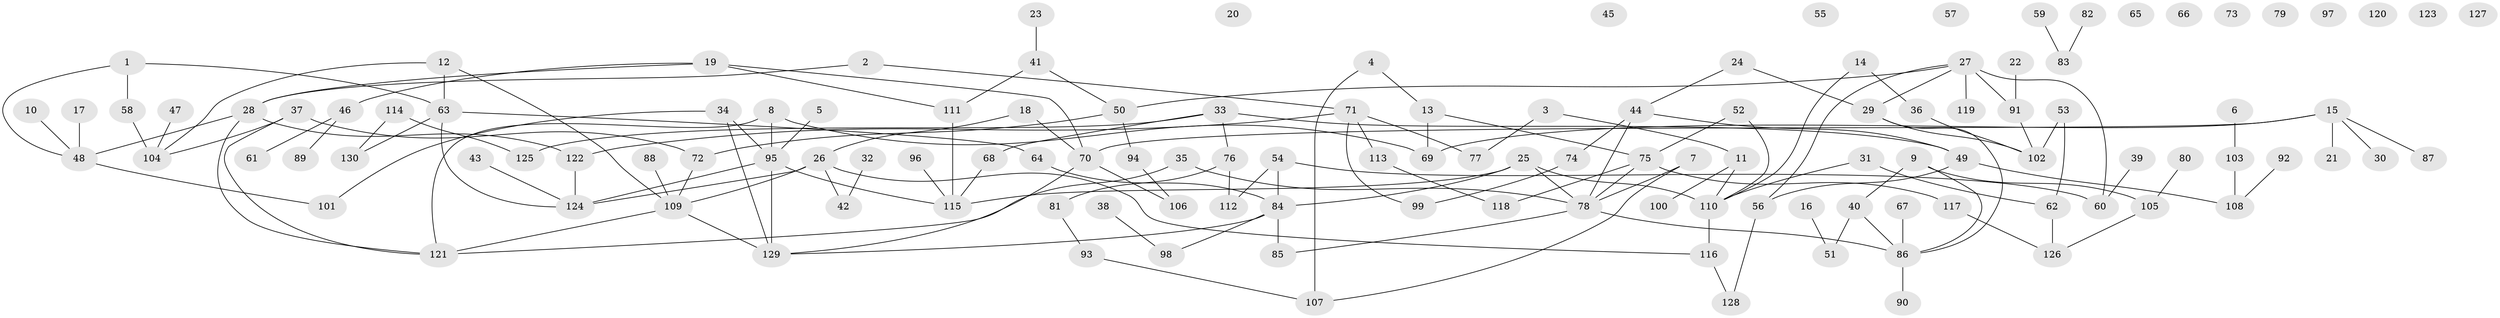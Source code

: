 // Generated by graph-tools (version 1.1) at 2025/33/03/09/25 02:33:56]
// undirected, 130 vertices, 159 edges
graph export_dot {
graph [start="1"]
  node [color=gray90,style=filled];
  1;
  2;
  3;
  4;
  5;
  6;
  7;
  8;
  9;
  10;
  11;
  12;
  13;
  14;
  15;
  16;
  17;
  18;
  19;
  20;
  21;
  22;
  23;
  24;
  25;
  26;
  27;
  28;
  29;
  30;
  31;
  32;
  33;
  34;
  35;
  36;
  37;
  38;
  39;
  40;
  41;
  42;
  43;
  44;
  45;
  46;
  47;
  48;
  49;
  50;
  51;
  52;
  53;
  54;
  55;
  56;
  57;
  58;
  59;
  60;
  61;
  62;
  63;
  64;
  65;
  66;
  67;
  68;
  69;
  70;
  71;
  72;
  73;
  74;
  75;
  76;
  77;
  78;
  79;
  80;
  81;
  82;
  83;
  84;
  85;
  86;
  87;
  88;
  89;
  90;
  91;
  92;
  93;
  94;
  95;
  96;
  97;
  98;
  99;
  100;
  101;
  102;
  103;
  104;
  105;
  106;
  107;
  108;
  109;
  110;
  111;
  112;
  113;
  114;
  115;
  116;
  117;
  118;
  119;
  120;
  121;
  122;
  123;
  124;
  125;
  126;
  127;
  128;
  129;
  130;
  1 -- 48;
  1 -- 58;
  1 -- 63;
  2 -- 28;
  2 -- 71;
  3 -- 11;
  3 -- 77;
  4 -- 13;
  4 -- 107;
  5 -- 95;
  6 -- 103;
  7 -- 78;
  7 -- 107;
  8 -- 69;
  8 -- 95;
  8 -- 121;
  9 -- 40;
  9 -- 86;
  9 -- 105;
  10 -- 48;
  11 -- 100;
  11 -- 110;
  12 -- 63;
  12 -- 104;
  12 -- 109;
  13 -- 69;
  13 -- 75;
  14 -- 36;
  14 -- 110;
  15 -- 21;
  15 -- 30;
  15 -- 69;
  15 -- 70;
  15 -- 87;
  16 -- 51;
  17 -- 48;
  18 -- 26;
  18 -- 70;
  19 -- 28;
  19 -- 46;
  19 -- 70;
  19 -- 111;
  22 -- 91;
  23 -- 41;
  24 -- 29;
  24 -- 44;
  25 -- 78;
  25 -- 84;
  25 -- 110;
  25 -- 115;
  26 -- 42;
  26 -- 109;
  26 -- 116;
  26 -- 124;
  27 -- 29;
  27 -- 50;
  27 -- 56;
  27 -- 60;
  27 -- 91;
  27 -- 119;
  28 -- 48;
  28 -- 121;
  28 -- 122;
  29 -- 86;
  29 -- 102;
  31 -- 62;
  31 -- 110;
  32 -- 42;
  33 -- 49;
  33 -- 68;
  33 -- 76;
  33 -- 125;
  34 -- 95;
  34 -- 101;
  34 -- 129;
  35 -- 78;
  35 -- 121;
  36 -- 102;
  37 -- 72;
  37 -- 104;
  37 -- 121;
  38 -- 98;
  39 -- 60;
  40 -- 51;
  40 -- 86;
  41 -- 50;
  41 -- 111;
  43 -- 124;
  44 -- 49;
  44 -- 74;
  44 -- 78;
  46 -- 61;
  46 -- 89;
  47 -- 104;
  48 -- 101;
  49 -- 56;
  49 -- 108;
  50 -- 72;
  50 -- 94;
  52 -- 75;
  52 -- 110;
  53 -- 62;
  53 -- 102;
  54 -- 60;
  54 -- 84;
  54 -- 112;
  56 -- 128;
  58 -- 104;
  59 -- 83;
  62 -- 126;
  63 -- 64;
  63 -- 124;
  63 -- 130;
  64 -- 84;
  67 -- 86;
  68 -- 115;
  70 -- 106;
  70 -- 129;
  71 -- 77;
  71 -- 99;
  71 -- 113;
  71 -- 122;
  72 -- 109;
  74 -- 99;
  75 -- 78;
  75 -- 117;
  75 -- 118;
  76 -- 81;
  76 -- 112;
  78 -- 85;
  78 -- 86;
  80 -- 105;
  81 -- 93;
  82 -- 83;
  84 -- 85;
  84 -- 98;
  84 -- 129;
  86 -- 90;
  88 -- 109;
  91 -- 102;
  92 -- 108;
  93 -- 107;
  94 -- 106;
  95 -- 115;
  95 -- 124;
  95 -- 129;
  96 -- 115;
  103 -- 108;
  105 -- 126;
  109 -- 121;
  109 -- 129;
  110 -- 116;
  111 -- 115;
  113 -- 118;
  114 -- 125;
  114 -- 130;
  116 -- 128;
  117 -- 126;
  122 -- 124;
}
